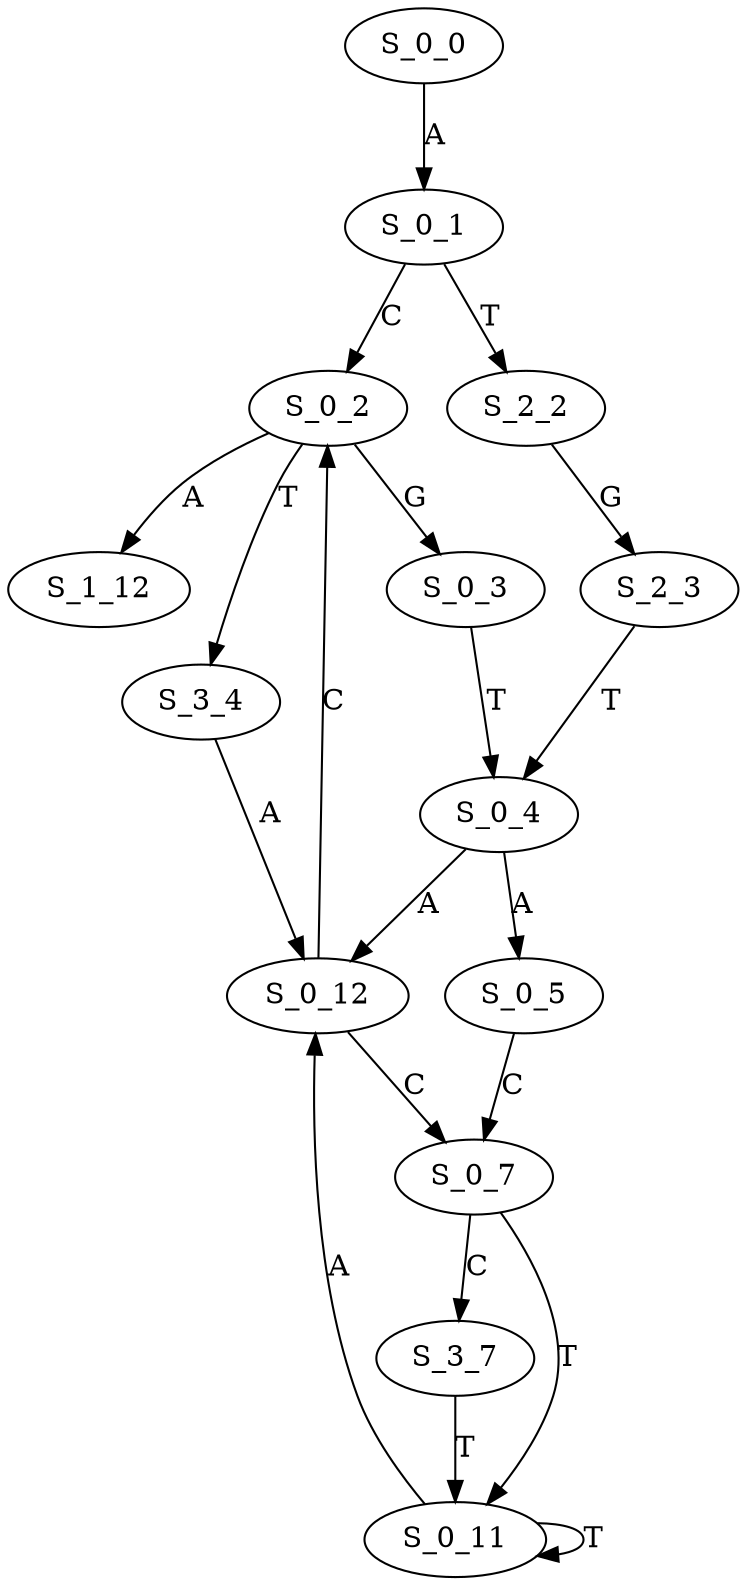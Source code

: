 strict digraph  {
	S_0_0 -> S_0_1 [ label = A ];
	S_0_1 -> S_0_2 [ label = C ];
	S_0_1 -> S_2_2 [ label = T ];
	S_0_2 -> S_0_3 [ label = G ];
	S_0_2 -> S_1_12 [ label = A ];
	S_0_2 -> S_3_4 [ label = T ];
	S_2_2 -> S_2_3 [ label = G ];
	S_0_3 -> S_0_4 [ label = T ];
	S_3_4 -> S_0_12 [ label = A ];
	S_2_3 -> S_0_4 [ label = T ];
	S_0_4 -> S_0_5 [ label = A ];
	S_0_4 -> S_0_12 [ label = A ];
	S_0_12 -> S_0_2 [ label = C ];
	S_0_12 -> S_0_7 [ label = C ];
	S_0_5 -> S_0_7 [ label = C ];
	S_0_7 -> S_0_11 [ label = T ];
	S_0_7 -> S_3_7 [ label = C ];
	S_0_11 -> S_0_12 [ label = A ];
	S_0_11 -> S_0_11 [ label = T ];
	S_3_7 -> S_0_11 [ label = T ];
}
